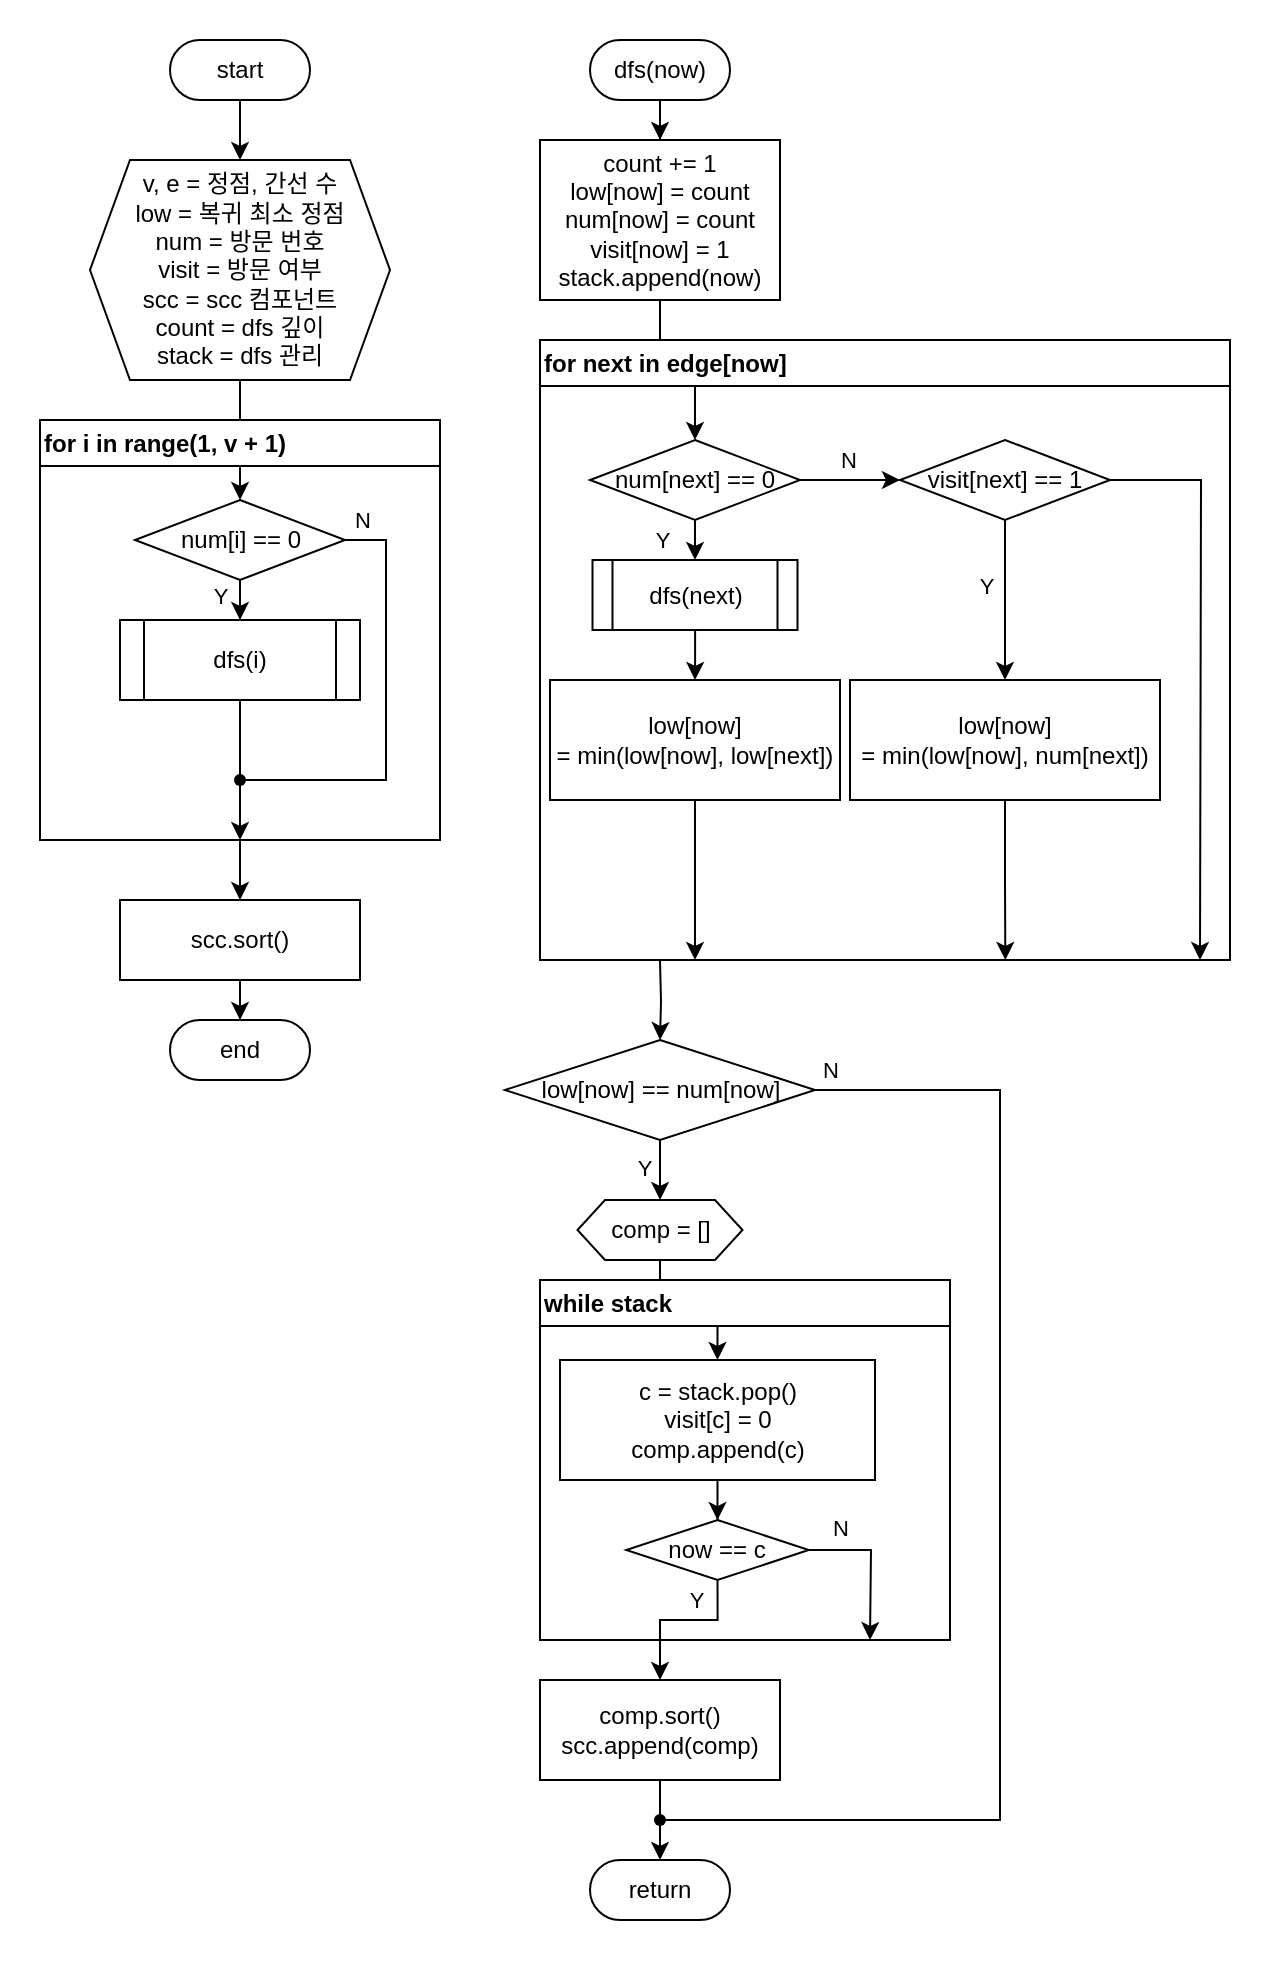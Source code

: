 <mxfile version="27.1.4">
  <diagram name="페이지-1" id="ctIKnXEeR2svyLLJ3DpG">
    <mxGraphModel dx="1120" dy="1623" grid="1" gridSize="10" guides="1" tooltips="1" connect="1" arrows="1" fold="1" page="1" pageScale="1" pageWidth="827" pageHeight="1169" math="0" shadow="0">
      <root>
        <mxCell id="0" />
        <mxCell id="1" parent="0" />
        <mxCell id="P0IalFrBZh6FPfLn765m-89" value="" style="rounded=0;whiteSpace=wrap;html=1;strokeColor=none;" parent="1" vertex="1">
          <mxGeometry width="640" height="980" as="geometry" />
        </mxCell>
        <mxCell id="P0IalFrBZh6FPfLn765m-67" style="edgeStyle=orthogonalEdgeStyle;rounded=0;orthogonalLoop=1;jettySize=auto;html=1;exitX=0.5;exitY=1;exitDx=0;exitDy=0;" parent="1" source="P0IalFrBZh6FPfLn765m-4" target="P0IalFrBZh6FPfLn765m-66" edge="1">
          <mxGeometry relative="1" as="geometry" />
        </mxCell>
        <mxCell id="P0IalFrBZh6FPfLn765m-4" value="v, e = 정점, 간선 수&lt;div&gt;low = 복귀 최소 정점&lt;/div&gt;&lt;div&gt;num = 방문 번호&lt;/div&gt;&lt;div&gt;visit = 방문 여부&lt;/div&gt;&lt;div&gt;scc = scc 컴포넌트&lt;/div&gt;&lt;div&gt;count = dfs 깊이&lt;/div&gt;&lt;div&gt;stack = dfs 관리&lt;/div&gt;" style="shape=hexagon;perimeter=hexagonPerimeter2;whiteSpace=wrap;html=1;fixedSize=1;" parent="1" vertex="1">
          <mxGeometry x="45" y="80" width="150" height="110" as="geometry" />
        </mxCell>
        <mxCell id="P0IalFrBZh6FPfLn765m-7" style="edgeStyle=orthogonalEdgeStyle;rounded=0;orthogonalLoop=1;jettySize=auto;html=1;exitX=0.5;exitY=1;exitDx=0;exitDy=0;" parent="1" source="P0IalFrBZh6FPfLn765m-5" target="P0IalFrBZh6FPfLn765m-4" edge="1">
          <mxGeometry relative="1" as="geometry" />
        </mxCell>
        <mxCell id="P0IalFrBZh6FPfLn765m-5" value="start" style="rounded=1;whiteSpace=wrap;html=1;arcSize=50;" parent="1" vertex="1">
          <mxGeometry x="85" y="20" width="70" height="30" as="geometry" />
        </mxCell>
        <mxCell id="P0IalFrBZh6FPfLn765m-12" style="edgeStyle=orthogonalEdgeStyle;rounded=0;orthogonalLoop=1;jettySize=auto;html=1;exitX=0.5;exitY=1;exitDx=0;exitDy=0;" parent="1" source="P0IalFrBZh6FPfLn765m-9" target="P0IalFrBZh6FPfLn765m-10" edge="1">
          <mxGeometry relative="1" as="geometry" />
        </mxCell>
        <mxCell id="P0IalFrBZh6FPfLn765m-9" value="dfs(now)" style="rounded=1;whiteSpace=wrap;html=1;arcSize=50;" parent="1" vertex="1">
          <mxGeometry x="295" y="20" width="70" height="30" as="geometry" />
        </mxCell>
        <mxCell id="P0IalFrBZh6FPfLn765m-20" style="edgeStyle=orthogonalEdgeStyle;rounded=0;orthogonalLoop=1;jettySize=auto;html=1;exitX=0.5;exitY=1;exitDx=0;exitDy=0;" parent="1" source="P0IalFrBZh6FPfLn765m-10" target="P0IalFrBZh6FPfLn765m-19" edge="1">
          <mxGeometry relative="1" as="geometry" />
        </mxCell>
        <mxCell id="P0IalFrBZh6FPfLn765m-10" value="count += 1&lt;div&gt;low[now] = count&lt;/div&gt;&lt;div&gt;num[now] = count&lt;/div&gt;&lt;div&gt;&lt;div&gt;visit[now] = 1&lt;/div&gt;stack.append(now)&lt;/div&gt;" style="rounded=0;whiteSpace=wrap;html=1;" parent="1" vertex="1">
          <mxGeometry x="270" y="70" width="120" height="80" as="geometry" />
        </mxCell>
        <mxCell id="ubRkSM5PEmKGMlo3UnCO-7" style="edgeStyle=orthogonalEdgeStyle;rounded=0;orthogonalLoop=1;jettySize=auto;html=1;" edge="1" parent="1" target="P0IalFrBZh6FPfLn765m-42">
          <mxGeometry relative="1" as="geometry">
            <mxPoint x="330" y="480" as="sourcePoint" />
          </mxGeometry>
        </mxCell>
        <mxCell id="P0IalFrBZh6FPfLn765m-18" value="for next in edge[now]" style="swimlane;whiteSpace=wrap;html=1;align=left;" parent="1" vertex="1">
          <mxGeometry x="270" y="170" width="345" height="310" as="geometry">
            <mxRectangle x="215" y="180" width="150" height="30" as="alternateBounds" />
          </mxGeometry>
        </mxCell>
        <mxCell id="P0IalFrBZh6FPfLn765m-24" style="edgeStyle=orthogonalEdgeStyle;rounded=0;orthogonalLoop=1;jettySize=auto;html=1;exitX=0.5;exitY=1;exitDx=0;exitDy=0;" parent="P0IalFrBZh6FPfLn765m-18" source="P0IalFrBZh6FPfLn765m-19" target="P0IalFrBZh6FPfLn765m-21" edge="1">
          <mxGeometry relative="1" as="geometry" />
        </mxCell>
        <mxCell id="P0IalFrBZh6FPfLn765m-36" value="Y" style="edgeLabel;html=1;align=center;verticalAlign=middle;resizable=0;points=[];" parent="P0IalFrBZh6FPfLn765m-24" vertex="1" connectable="0">
          <mxGeometry x="-0.28" y="1" relative="1" as="geometry">
            <mxPoint x="-18" y="3" as="offset" />
          </mxGeometry>
        </mxCell>
        <mxCell id="P0IalFrBZh6FPfLn765m-26" value="" style="edgeStyle=orthogonalEdgeStyle;rounded=0;orthogonalLoop=1;jettySize=auto;html=1;" parent="P0IalFrBZh6FPfLn765m-18" source="P0IalFrBZh6FPfLn765m-19" target="P0IalFrBZh6FPfLn765m-25" edge="1">
          <mxGeometry relative="1" as="geometry" />
        </mxCell>
        <mxCell id="P0IalFrBZh6FPfLn765m-37" value="N" style="edgeLabel;html=1;align=center;verticalAlign=middle;resizable=0;points=[];" parent="P0IalFrBZh6FPfLn765m-26" vertex="1" connectable="0">
          <mxGeometry x="-0.239" y="-1" relative="1" as="geometry">
            <mxPoint x="5" y="-11" as="offset" />
          </mxGeometry>
        </mxCell>
        <mxCell id="P0IalFrBZh6FPfLn765m-19" value="num[next] == 0" style="rhombus;whiteSpace=wrap;html=1;" parent="P0IalFrBZh6FPfLn765m-18" vertex="1">
          <mxGeometry x="25" y="50" width="105" height="40" as="geometry" />
        </mxCell>
        <mxCell id="P0IalFrBZh6FPfLn765m-28" value="" style="edgeStyle=orthogonalEdgeStyle;rounded=0;orthogonalLoop=1;jettySize=auto;html=1;" parent="P0IalFrBZh6FPfLn765m-18" source="P0IalFrBZh6FPfLn765m-21" target="P0IalFrBZh6FPfLn765m-27" edge="1">
          <mxGeometry relative="1" as="geometry" />
        </mxCell>
        <mxCell id="P0IalFrBZh6FPfLn765m-21" value="dfs(next)" style="shape=process;whiteSpace=wrap;html=1;backgroundOutline=1;" parent="P0IalFrBZh6FPfLn765m-18" vertex="1">
          <mxGeometry x="26.25" y="110" width="102.5" height="35" as="geometry" />
        </mxCell>
        <mxCell id="P0IalFrBZh6FPfLn765m-30" value="" style="edgeStyle=orthogonalEdgeStyle;rounded=0;orthogonalLoop=1;jettySize=auto;html=1;" parent="P0IalFrBZh6FPfLn765m-18" source="P0IalFrBZh6FPfLn765m-25" target="P0IalFrBZh6FPfLn765m-29" edge="1">
          <mxGeometry relative="1" as="geometry" />
        </mxCell>
        <mxCell id="P0IalFrBZh6FPfLn765m-38" value="Y" style="edgeLabel;html=1;align=center;verticalAlign=middle;resizable=0;points=[];" parent="P0IalFrBZh6FPfLn765m-30" vertex="1" connectable="0">
          <mxGeometry x="-0.184" y="1" relative="1" as="geometry">
            <mxPoint x="-11" as="offset" />
          </mxGeometry>
        </mxCell>
        <mxCell id="ubRkSM5PEmKGMlo3UnCO-5" style="edgeStyle=orthogonalEdgeStyle;rounded=0;orthogonalLoop=1;jettySize=auto;html=1;exitX=1;exitY=0.5;exitDx=0;exitDy=0;" edge="1" parent="P0IalFrBZh6FPfLn765m-18" source="P0IalFrBZh6FPfLn765m-25">
          <mxGeometry relative="1" as="geometry">
            <mxPoint x="330" y="310" as="targetPoint" />
          </mxGeometry>
        </mxCell>
        <mxCell id="P0IalFrBZh6FPfLn765m-25" value="visit[next] == 1" style="rhombus;whiteSpace=wrap;html=1;" parent="P0IalFrBZh6FPfLn765m-18" vertex="1">
          <mxGeometry x="180" y="50" width="105" height="40" as="geometry" />
        </mxCell>
        <mxCell id="ubRkSM5PEmKGMlo3UnCO-3" style="edgeStyle=orthogonalEdgeStyle;rounded=0;orthogonalLoop=1;jettySize=auto;html=1;exitX=0.5;exitY=1;exitDx=0;exitDy=0;" edge="1" parent="P0IalFrBZh6FPfLn765m-18" source="P0IalFrBZh6FPfLn765m-27">
          <mxGeometry relative="1" as="geometry">
            <mxPoint x="78" y="310" as="targetPoint" />
            <Array as="points">
              <mxPoint x="78" y="310" />
            </Array>
          </mxGeometry>
        </mxCell>
        <mxCell id="P0IalFrBZh6FPfLn765m-27" value="low[now]&lt;div&gt;= min(low[now], low[next])&lt;/div&gt;" style="whiteSpace=wrap;html=1;" parent="P0IalFrBZh6FPfLn765m-18" vertex="1">
          <mxGeometry x="5" y="170" width="145" height="60" as="geometry" />
        </mxCell>
        <mxCell id="ubRkSM5PEmKGMlo3UnCO-4" style="edgeStyle=orthogonalEdgeStyle;rounded=0;orthogonalLoop=1;jettySize=auto;html=1;exitX=0.5;exitY=1;exitDx=0;exitDy=0;" edge="1" parent="P0IalFrBZh6FPfLn765m-18" source="P0IalFrBZh6FPfLn765m-29">
          <mxGeometry relative="1" as="geometry">
            <mxPoint x="232.667" y="310" as="targetPoint" />
          </mxGeometry>
        </mxCell>
        <mxCell id="P0IalFrBZh6FPfLn765m-29" value="low[now]&lt;div&gt;= min(low[now], num[next])&lt;/div&gt;" style="whiteSpace=wrap;html=1;" parent="P0IalFrBZh6FPfLn765m-18" vertex="1">
          <mxGeometry x="155" y="170" width="155" height="60" as="geometry" />
        </mxCell>
        <mxCell id="P0IalFrBZh6FPfLn765m-78" style="edgeStyle=orthogonalEdgeStyle;rounded=0;orthogonalLoop=1;jettySize=auto;html=1;exitX=0.5;exitY=1;exitDx=0;exitDy=0;" parent="1" source="P0IalFrBZh6FPfLn765m-65" target="P0IalFrBZh6FPfLn765m-75" edge="1">
          <mxGeometry relative="1" as="geometry" />
        </mxCell>
        <mxCell id="P0IalFrBZh6FPfLn765m-65" value="for i in range(1, v + 1)" style="swimlane;whiteSpace=wrap;html=1;align=left;" parent="1" vertex="1">
          <mxGeometry x="20" y="210" width="200" height="210" as="geometry" />
        </mxCell>
        <mxCell id="P0IalFrBZh6FPfLn765m-70" value="" style="edgeStyle=orthogonalEdgeStyle;rounded=0;orthogonalLoop=1;jettySize=auto;html=1;endArrow=none;startFill=0;" parent="P0IalFrBZh6FPfLn765m-65" source="P0IalFrBZh6FPfLn765m-8" target="P0IalFrBZh6FPfLn765m-69" edge="1">
          <mxGeometry relative="1" as="geometry" />
        </mxCell>
        <mxCell id="P0IalFrBZh6FPfLn765m-8" value="dfs(i)" style="shape=process;whiteSpace=wrap;html=1;backgroundOutline=1;" parent="P0IalFrBZh6FPfLn765m-65" vertex="1">
          <mxGeometry x="40" y="100" width="120" height="40" as="geometry" />
        </mxCell>
        <mxCell id="P0IalFrBZh6FPfLn765m-68" style="edgeStyle=orthogonalEdgeStyle;rounded=0;orthogonalLoop=1;jettySize=auto;html=1;exitX=0.5;exitY=1;exitDx=0;exitDy=0;" parent="P0IalFrBZh6FPfLn765m-65" source="P0IalFrBZh6FPfLn765m-66" target="P0IalFrBZh6FPfLn765m-8" edge="1">
          <mxGeometry relative="1" as="geometry" />
        </mxCell>
        <mxCell id="P0IalFrBZh6FPfLn765m-73" value="Y" style="edgeLabel;html=1;align=center;verticalAlign=middle;resizable=0;points=[];" parent="P0IalFrBZh6FPfLn765m-68" vertex="1" connectable="0">
          <mxGeometry x="0.613" y="1" relative="1" as="geometry">
            <mxPoint x="-11" y="-1" as="offset" />
          </mxGeometry>
        </mxCell>
        <mxCell id="P0IalFrBZh6FPfLn765m-66" value="num[i] == 0" style="rhombus;whiteSpace=wrap;html=1;" parent="P0IalFrBZh6FPfLn765m-65" vertex="1">
          <mxGeometry x="47.5" y="40" width="105" height="40" as="geometry" />
        </mxCell>
        <mxCell id="P0IalFrBZh6FPfLn765m-71" style="edgeStyle=orthogonalEdgeStyle;rounded=0;orthogonalLoop=1;jettySize=auto;html=1;" parent="P0IalFrBZh6FPfLn765m-65" source="P0IalFrBZh6FPfLn765m-69" edge="1">
          <mxGeometry relative="1" as="geometry">
            <mxPoint x="100" y="210" as="targetPoint" />
          </mxGeometry>
        </mxCell>
        <mxCell id="P0IalFrBZh6FPfLn765m-69" value="" style="shape=waypoint;sketch=0;size=6;pointerEvents=1;points=[];fillColor=default;resizable=0;rotatable=0;perimeter=centerPerimeter;snapToPoint=1;" parent="P0IalFrBZh6FPfLn765m-65" vertex="1">
          <mxGeometry x="90" y="170" width="20" height="20" as="geometry" />
        </mxCell>
        <mxCell id="P0IalFrBZh6FPfLn765m-72" style="edgeStyle=orthogonalEdgeStyle;rounded=0;orthogonalLoop=1;jettySize=auto;html=1;exitX=1;exitY=0.5;exitDx=0;exitDy=0;entryX=0.93;entryY=0.5;entryDx=0;entryDy=0;entryPerimeter=0;endArrow=none;startFill=0;" parent="P0IalFrBZh6FPfLn765m-65" source="P0IalFrBZh6FPfLn765m-66" target="P0IalFrBZh6FPfLn765m-69" edge="1">
          <mxGeometry relative="1" as="geometry">
            <Array as="points">
              <mxPoint x="173" y="60" />
              <mxPoint x="173" y="180" />
            </Array>
          </mxGeometry>
        </mxCell>
        <mxCell id="P0IalFrBZh6FPfLn765m-74" value="N" style="edgeLabel;html=1;align=center;verticalAlign=middle;resizable=0;points=[];" parent="P0IalFrBZh6FPfLn765m-72" vertex="1" connectable="0">
          <mxGeometry x="-0.924" y="1" relative="1" as="geometry">
            <mxPoint y="-9" as="offset" />
          </mxGeometry>
        </mxCell>
        <mxCell id="P0IalFrBZh6FPfLn765m-83" style="edgeStyle=orthogonalEdgeStyle;rounded=0;orthogonalLoop=1;jettySize=auto;html=1;exitX=0.5;exitY=1;exitDx=0;exitDy=0;" parent="1" source="P0IalFrBZh6FPfLn765m-75" target="P0IalFrBZh6FPfLn765m-81" edge="1">
          <mxGeometry relative="1" as="geometry" />
        </mxCell>
        <mxCell id="P0IalFrBZh6FPfLn765m-75" value="scc.sort()" style="rounded=0;whiteSpace=wrap;html=1;" parent="1" vertex="1">
          <mxGeometry x="60" y="450" width="120" height="40" as="geometry" />
        </mxCell>
        <mxCell id="P0IalFrBZh6FPfLn765m-81" value="end" style="rounded=1;whiteSpace=wrap;html=1;arcSize=50;" parent="1" vertex="1">
          <mxGeometry x="85" y="510" width="70" height="30" as="geometry" />
        </mxCell>
        <mxCell id="P0IalFrBZh6FPfLn765m-86" value="return" style="rounded=1;whiteSpace=wrap;html=1;arcSize=50;" parent="1" vertex="1">
          <mxGeometry x="295" y="930" width="70" height="30" as="geometry" />
        </mxCell>
        <mxCell id="P0IalFrBZh6FPfLn765m-57" style="edgeStyle=orthogonalEdgeStyle;rounded=0;orthogonalLoop=1;jettySize=auto;html=1;exitX=0.5;exitY=1;exitDx=0;exitDy=0;" parent="1" source="P0IalFrBZh6FPfLn765m-53" target="P0IalFrBZh6FPfLn765m-55" edge="1">
          <mxGeometry relative="1" as="geometry">
            <Array as="points">
              <mxPoint x="359" y="810" />
              <mxPoint x="330" y="810" />
            </Array>
          </mxGeometry>
        </mxCell>
        <mxCell id="P0IalFrBZh6FPfLn765m-58" value="Y" style="edgeLabel;html=1;align=center;verticalAlign=middle;resizable=0;points=[];" parent="P0IalFrBZh6FPfLn765m-57" vertex="1" connectable="0">
          <mxGeometry x="-0.569" y="1" relative="1" as="geometry">
            <mxPoint x="-12" y="-7" as="offset" />
          </mxGeometry>
        </mxCell>
        <mxCell id="P0IalFrBZh6FPfLn765m-42" value="low[now] == num[now]" style="rhombus;whiteSpace=wrap;html=1;" parent="1" vertex="1">
          <mxGeometry x="252.5" y="520" width="155" height="50" as="geometry" />
        </mxCell>
        <mxCell id="P0IalFrBZh6FPfLn765m-45" value="" style="edgeStyle=orthogonalEdgeStyle;rounded=0;orthogonalLoop=1;jettySize=auto;html=1;" parent="1" source="P0IalFrBZh6FPfLn765m-42" target="P0IalFrBZh6FPfLn765m-44" edge="1">
          <mxGeometry relative="1" as="geometry" />
        </mxCell>
        <mxCell id="P0IalFrBZh6FPfLn765m-46" value="Y" style="edgeLabel;html=1;align=center;verticalAlign=middle;resizable=0;points=[];" parent="P0IalFrBZh6FPfLn765m-45" vertex="1" connectable="0">
          <mxGeometry x="-0.273" relative="1" as="geometry">
            <mxPoint x="-8" y="3" as="offset" />
          </mxGeometry>
        </mxCell>
        <mxCell id="ubRkSM5PEmKGMlo3UnCO-8" style="edgeStyle=orthogonalEdgeStyle;rounded=0;orthogonalLoop=1;jettySize=auto;html=1;exitX=0.5;exitY=1;exitDx=0;exitDy=0;" edge="1" parent="1" source="P0IalFrBZh6FPfLn765m-44" target="P0IalFrBZh6FPfLn765m-48">
          <mxGeometry relative="1" as="geometry" />
        </mxCell>
        <mxCell id="P0IalFrBZh6FPfLn765m-44" value="comp = []" style="shape=hexagon;perimeter=hexagonPerimeter2;whiteSpace=wrap;html=1;fixedSize=1;size=13.75;" parent="1" vertex="1">
          <mxGeometry x="288.75" y="600" width="82.5" height="30" as="geometry" />
        </mxCell>
        <mxCell id="ubRkSM5PEmKGMlo3UnCO-13" style="edgeStyle=orthogonalEdgeStyle;rounded=0;orthogonalLoop=1;jettySize=auto;html=1;exitX=0.5;exitY=1;exitDx=0;exitDy=0;endArrow=none;startFill=0;" edge="1" parent="1" source="P0IalFrBZh6FPfLn765m-55" target="ubRkSM5PEmKGMlo3UnCO-12">
          <mxGeometry relative="1" as="geometry" />
        </mxCell>
        <mxCell id="P0IalFrBZh6FPfLn765m-55" value="comp.sort()&lt;div&gt;scc.append(comp)&lt;/div&gt;" style="rounded=0;whiteSpace=wrap;html=1;" parent="1" vertex="1">
          <mxGeometry x="270" y="840" width="120" height="50" as="geometry" />
        </mxCell>
        <mxCell id="P0IalFrBZh6FPfLn765m-47" value="while stack" style="swimlane;whiteSpace=wrap;html=1;align=left;" parent="1" vertex="1">
          <mxGeometry x="270" y="640" width="205" height="180" as="geometry" />
        </mxCell>
        <mxCell id="P0IalFrBZh6FPfLn765m-54" value="" style="edgeStyle=orthogonalEdgeStyle;rounded=0;orthogonalLoop=1;jettySize=auto;html=1;" parent="P0IalFrBZh6FPfLn765m-47" source="P0IalFrBZh6FPfLn765m-48" target="P0IalFrBZh6FPfLn765m-53" edge="1">
          <mxGeometry relative="1" as="geometry" />
        </mxCell>
        <mxCell id="P0IalFrBZh6FPfLn765m-48" value="c = stack.pop()&lt;div&gt;visit[c] = 0&lt;/div&gt;&lt;div&gt;comp.append(c)&lt;/div&gt;" style="rounded=0;whiteSpace=wrap;html=1;" parent="P0IalFrBZh6FPfLn765m-47" vertex="1">
          <mxGeometry x="10.01" y="40" width="157.5" height="60" as="geometry" />
        </mxCell>
        <mxCell id="P0IalFrBZh6FPfLn765m-87" style="edgeStyle=orthogonalEdgeStyle;rounded=0;orthogonalLoop=1;jettySize=auto;html=1;exitX=1;exitY=0.5;exitDx=0;exitDy=0;" parent="P0IalFrBZh6FPfLn765m-47" source="P0IalFrBZh6FPfLn765m-53" edge="1">
          <mxGeometry relative="1" as="geometry">
            <mxPoint x="165" y="180" as="targetPoint" />
          </mxGeometry>
        </mxCell>
        <mxCell id="P0IalFrBZh6FPfLn765m-88" value="N" style="edgeLabel;html=1;align=center;verticalAlign=middle;resizable=0;points=[];" parent="P0IalFrBZh6FPfLn765m-87" vertex="1" connectable="0">
          <mxGeometry x="-0.318" relative="1" as="geometry">
            <mxPoint x="-11" y="-11" as="offset" />
          </mxGeometry>
        </mxCell>
        <mxCell id="P0IalFrBZh6FPfLn765m-53" value="now == c" style="rhombus;whiteSpace=wrap;html=1;rounded=0;" parent="P0IalFrBZh6FPfLn765m-47" vertex="1">
          <mxGeometry x="43.13" y="120" width="91.25" height="30" as="geometry" />
        </mxCell>
        <mxCell id="ubRkSM5PEmKGMlo3UnCO-14" style="edgeStyle=orthogonalEdgeStyle;rounded=0;orthogonalLoop=1;jettySize=auto;html=1;entryX=0.5;entryY=0;entryDx=0;entryDy=0;" edge="1" parent="1" source="ubRkSM5PEmKGMlo3UnCO-12" target="P0IalFrBZh6FPfLn765m-86">
          <mxGeometry relative="1" as="geometry" />
        </mxCell>
        <mxCell id="ubRkSM5PEmKGMlo3UnCO-12" value="" style="shape=waypoint;sketch=0;fillStyle=solid;size=6;pointerEvents=1;points=[];fillColor=none;resizable=0;rotatable=0;perimeter=centerPerimeter;snapToPoint=1;" vertex="1" parent="1">
          <mxGeometry x="320" y="900" width="20" height="20" as="geometry" />
        </mxCell>
        <mxCell id="P0IalFrBZh6FPfLn765m-63" style="edgeStyle=orthogonalEdgeStyle;rounded=0;orthogonalLoop=1;jettySize=auto;html=1;exitX=1;exitY=0.5;exitDx=0;exitDy=0;entryX=0.771;entryY=0.579;entryDx=0;entryDy=0;entryPerimeter=0;endArrow=none;startFill=0;" parent="1" source="P0IalFrBZh6FPfLn765m-42" edge="1" target="ubRkSM5PEmKGMlo3UnCO-12">
          <mxGeometry relative="1" as="geometry">
            <mxPoint x="535" y="860" as="targetPoint" />
            <Array as="points">
              <mxPoint x="500" y="545" />
              <mxPoint x="500" y="910" />
            </Array>
          </mxGeometry>
        </mxCell>
        <mxCell id="P0IalFrBZh6FPfLn765m-64" value="N" style="edgeLabel;html=1;align=center;verticalAlign=middle;resizable=0;points=[];" parent="P0IalFrBZh6FPfLn765m-63" vertex="1" connectable="0">
          <mxGeometry x="-0.832" y="-1" relative="1" as="geometry">
            <mxPoint x="-45" y="-11" as="offset" />
          </mxGeometry>
        </mxCell>
      </root>
    </mxGraphModel>
  </diagram>
</mxfile>
